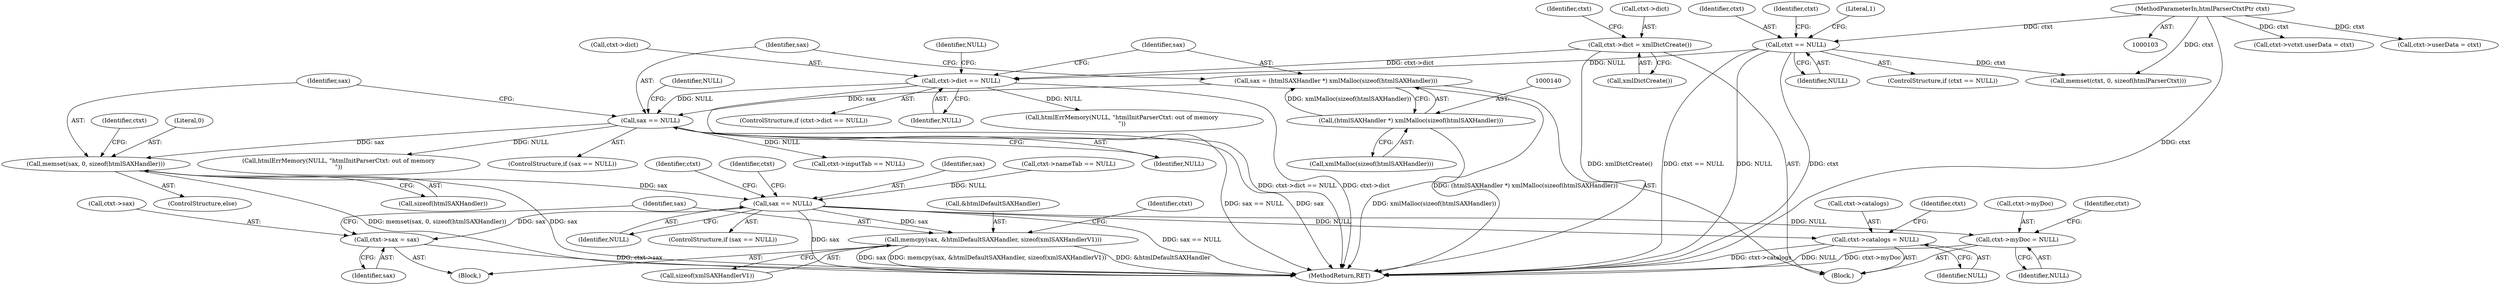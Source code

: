 digraph "0_Chrome_ce1446c00f0fd8f5a3b00727421be2124cb7370f_1@API" {
"1000156" [label="(Call,memset(sax, 0, sizeof(htmlSAXHandler)))"];
"1000145" [label="(Call,sax == NULL)"];
"1000137" [label="(Call,sax = (htmlSAXHandler *) xmlMalloc(sizeof(htmlSAXHandler)))"];
"1000139" [label="(Call,(htmlSAXHandler *) xmlMalloc(sizeof(htmlSAXHandler)))"];
"1000125" [label="(Call,ctxt->dict == NULL)"];
"1000119" [label="(Call,ctxt->dict = xmlDictCreate())"];
"1000108" [label="(Call,ctxt == NULL)"];
"1000104" [label="(MethodParameterIn,htmlParserCtxtPtr ctxt)"];
"1000405" [label="(Call,sax == NULL)"];
"1000418" [label="(Call,ctxt->sax = sax)"];
"1000423" [label="(Call,memcpy(sax, &htmlDefaultSAXHandler, sizeof(xmlSAXHandlerV1)))"];
"1000434" [label="(Call,ctxt->myDoc = NULL)"];
"1000512" [label="(Call,ctxt->catalogs = NULL)"];
"1000108" [label="(Call,ctxt == NULL)"];
"1000418" [label="(Call,ctxt->sax = sax)"];
"1000109" [label="(Identifier,ctxt)"];
"1000471" [label="(Call,ctxt->vctxt.userData = ctxt)"];
"1000125" [label="(Call,ctxt->dict == NULL)"];
"1000138" [label="(Identifier,sax)"];
"1000513" [label="(Call,ctxt->catalogs)"];
"1000410" [label="(Identifier,ctxt)"];
"1000145" [label="(Call,sax == NULL)"];
"1000405" [label="(Call,sax == NULL)"];
"1000163" [label="(Identifier,ctxt)"];
"1000157" [label="(Identifier,sax)"];
"1000114" [label="(Call,memset(ctxt, 0, sizeof(htmlParserCtxt)))"];
"1000438" [label="(Identifier,NULL)"];
"1000435" [label="(Call,ctxt->myDoc)"];
"1000520" [label="(Identifier,ctxt)"];
"1000120" [label="(Call,ctxt->dict)"];
"1000110" [label="(Identifier,NULL)"];
"1000144" [label="(ControlStructure,if (sax == NULL))"];
"1000115" [label="(Identifier,ctxt)"];
"1000425" [label="(Call,&htmlDefaultSAXHandler)"];
"1000127" [label="(Identifier,ctxt)"];
"1000119" [label="(Call,ctxt->dict = xmlDictCreate())"];
"1000124" [label="(ControlStructure,if (ctxt->dict == NULL))"];
"1000113" [label="(Literal,1)"];
"1000141" [label="(Call,xmlMalloc(sizeof(htmlSAXHandler)))"];
"1000512" [label="(Call,ctxt->catalogs = NULL)"];
"1000422" [label="(Identifier,sax)"];
"1000431" [label="(Identifier,ctxt)"];
"1000407" [label="(Identifier,NULL)"];
"1000173" [label="(Call,ctxt->inputTab == NULL)"];
"1000129" [label="(Identifier,NULL)"];
"1000123" [label="(Call,xmlDictCreate())"];
"1000424" [label="(Identifier,sax)"];
"1000427" [label="(Call,sizeof(xmlSAXHandlerV1))"];
"1000516" [label="(Identifier,NULL)"];
"1000147" [label="(Identifier,NULL)"];
"1000137" [label="(Call,sax = (htmlSAXHandler *) xmlMalloc(sizeof(htmlSAXHandler)))"];
"1000156" [label="(Call,memset(sax, 0, sizeof(htmlSAXHandler)))"];
"1000150" [label="(Identifier,NULL)"];
"1000131" [label="(Call,htmlErrMemory(NULL, \"htmlInitParserCtxt: out of memory\n\"))"];
"1000434" [label="(Call,ctxt->myDoc = NULL)"];
"1000406" [label="(Identifier,sax)"];
"1000419" [label="(Call,ctxt->sax)"];
"1000441" [label="(Identifier,ctxt)"];
"1000159" [label="(Call,sizeof(htmlSAXHandler))"];
"1000149" [label="(Call,htmlErrMemory(NULL, \"htmlInitParserCtxt: out of memory\n\"))"];
"1000524" [label="(MethodReturn,RET)"];
"1000158" [label="(Literal,0)"];
"1000317" [label="(Call,ctxt->nameTab == NULL)"];
"1000107" [label="(ControlStructure,if (ctxt == NULL))"];
"1000404" [label="(ControlStructure,if (sax == NULL))"];
"1000423" [label="(Call,memcpy(sax, &htmlDefaultSAXHandler, sizeof(xmlSAXHandlerV1)))"];
"1000155" [label="(ControlStructure,else)"];
"1000139" [label="(Call,(htmlSAXHandler *) xmlMalloc(sizeof(htmlSAXHandler)))"];
"1000429" [label="(Call,ctxt->userData = ctxt)"];
"1000146" [label="(Identifier,sax)"];
"1000126" [label="(Call,ctxt->dict)"];
"1000132" [label="(Identifier,NULL)"];
"1000104" [label="(MethodParameterIn,htmlParserCtxtPtr ctxt)"];
"1000105" [label="(Block,)"];
"1000420" [label="(Identifier,ctxt)"];
"1000417" [label="(Block,)"];
"1000156" -> "1000155"  [label="AST: "];
"1000156" -> "1000159"  [label="CFG: "];
"1000157" -> "1000156"  [label="AST: "];
"1000158" -> "1000156"  [label="AST: "];
"1000159" -> "1000156"  [label="AST: "];
"1000163" -> "1000156"  [label="CFG: "];
"1000156" -> "1000524"  [label="DDG: sax"];
"1000156" -> "1000524"  [label="DDG: memset(sax, 0, sizeof(htmlSAXHandler))"];
"1000145" -> "1000156"  [label="DDG: sax"];
"1000156" -> "1000405"  [label="DDG: sax"];
"1000145" -> "1000144"  [label="AST: "];
"1000145" -> "1000147"  [label="CFG: "];
"1000146" -> "1000145"  [label="AST: "];
"1000147" -> "1000145"  [label="AST: "];
"1000150" -> "1000145"  [label="CFG: "];
"1000157" -> "1000145"  [label="CFG: "];
"1000145" -> "1000524"  [label="DDG: sax == NULL"];
"1000145" -> "1000524"  [label="DDG: sax"];
"1000137" -> "1000145"  [label="DDG: sax"];
"1000125" -> "1000145"  [label="DDG: NULL"];
"1000145" -> "1000149"  [label="DDG: NULL"];
"1000145" -> "1000173"  [label="DDG: NULL"];
"1000137" -> "1000105"  [label="AST: "];
"1000137" -> "1000139"  [label="CFG: "];
"1000138" -> "1000137"  [label="AST: "];
"1000139" -> "1000137"  [label="AST: "];
"1000146" -> "1000137"  [label="CFG: "];
"1000137" -> "1000524"  [label="DDG: (htmlSAXHandler *) xmlMalloc(sizeof(htmlSAXHandler))"];
"1000139" -> "1000137"  [label="DDG: xmlMalloc(sizeof(htmlSAXHandler))"];
"1000139" -> "1000141"  [label="CFG: "];
"1000140" -> "1000139"  [label="AST: "];
"1000141" -> "1000139"  [label="AST: "];
"1000139" -> "1000524"  [label="DDG: xmlMalloc(sizeof(htmlSAXHandler))"];
"1000125" -> "1000124"  [label="AST: "];
"1000125" -> "1000129"  [label="CFG: "];
"1000126" -> "1000125"  [label="AST: "];
"1000129" -> "1000125"  [label="AST: "];
"1000132" -> "1000125"  [label="CFG: "];
"1000138" -> "1000125"  [label="CFG: "];
"1000125" -> "1000524"  [label="DDG: ctxt->dict"];
"1000125" -> "1000524"  [label="DDG: ctxt->dict == NULL"];
"1000119" -> "1000125"  [label="DDG: ctxt->dict"];
"1000108" -> "1000125"  [label="DDG: NULL"];
"1000125" -> "1000131"  [label="DDG: NULL"];
"1000119" -> "1000105"  [label="AST: "];
"1000119" -> "1000123"  [label="CFG: "];
"1000120" -> "1000119"  [label="AST: "];
"1000123" -> "1000119"  [label="AST: "];
"1000127" -> "1000119"  [label="CFG: "];
"1000119" -> "1000524"  [label="DDG: xmlDictCreate()"];
"1000108" -> "1000107"  [label="AST: "];
"1000108" -> "1000110"  [label="CFG: "];
"1000109" -> "1000108"  [label="AST: "];
"1000110" -> "1000108"  [label="AST: "];
"1000113" -> "1000108"  [label="CFG: "];
"1000115" -> "1000108"  [label="CFG: "];
"1000108" -> "1000524"  [label="DDG: ctxt == NULL"];
"1000108" -> "1000524"  [label="DDG: NULL"];
"1000108" -> "1000524"  [label="DDG: ctxt"];
"1000104" -> "1000108"  [label="DDG: ctxt"];
"1000108" -> "1000114"  [label="DDG: ctxt"];
"1000104" -> "1000103"  [label="AST: "];
"1000104" -> "1000524"  [label="DDG: ctxt"];
"1000104" -> "1000114"  [label="DDG: ctxt"];
"1000104" -> "1000429"  [label="DDG: ctxt"];
"1000104" -> "1000471"  [label="DDG: ctxt"];
"1000405" -> "1000404"  [label="AST: "];
"1000405" -> "1000407"  [label="CFG: "];
"1000406" -> "1000405"  [label="AST: "];
"1000407" -> "1000405"  [label="AST: "];
"1000410" -> "1000405"  [label="CFG: "];
"1000420" -> "1000405"  [label="CFG: "];
"1000405" -> "1000524"  [label="DDG: sax == NULL"];
"1000405" -> "1000524"  [label="DDG: sax"];
"1000317" -> "1000405"  [label="DDG: NULL"];
"1000405" -> "1000418"  [label="DDG: sax"];
"1000405" -> "1000423"  [label="DDG: sax"];
"1000405" -> "1000434"  [label="DDG: NULL"];
"1000405" -> "1000512"  [label="DDG: NULL"];
"1000418" -> "1000417"  [label="AST: "];
"1000418" -> "1000422"  [label="CFG: "];
"1000419" -> "1000418"  [label="AST: "];
"1000422" -> "1000418"  [label="AST: "];
"1000424" -> "1000418"  [label="CFG: "];
"1000418" -> "1000524"  [label="DDG: ctxt->sax"];
"1000423" -> "1000417"  [label="AST: "];
"1000423" -> "1000427"  [label="CFG: "];
"1000424" -> "1000423"  [label="AST: "];
"1000425" -> "1000423"  [label="AST: "];
"1000427" -> "1000423"  [label="AST: "];
"1000431" -> "1000423"  [label="CFG: "];
"1000423" -> "1000524"  [label="DDG: memcpy(sax, &htmlDefaultSAXHandler, sizeof(xmlSAXHandlerV1))"];
"1000423" -> "1000524"  [label="DDG: &htmlDefaultSAXHandler"];
"1000423" -> "1000524"  [label="DDG: sax"];
"1000434" -> "1000105"  [label="AST: "];
"1000434" -> "1000438"  [label="CFG: "];
"1000435" -> "1000434"  [label="AST: "];
"1000438" -> "1000434"  [label="AST: "];
"1000441" -> "1000434"  [label="CFG: "];
"1000434" -> "1000524"  [label="DDG: ctxt->myDoc"];
"1000512" -> "1000105"  [label="AST: "];
"1000512" -> "1000516"  [label="CFG: "];
"1000513" -> "1000512"  [label="AST: "];
"1000516" -> "1000512"  [label="AST: "];
"1000520" -> "1000512"  [label="CFG: "];
"1000512" -> "1000524"  [label="DDG: ctxt->catalogs"];
"1000512" -> "1000524"  [label="DDG: NULL"];
}
